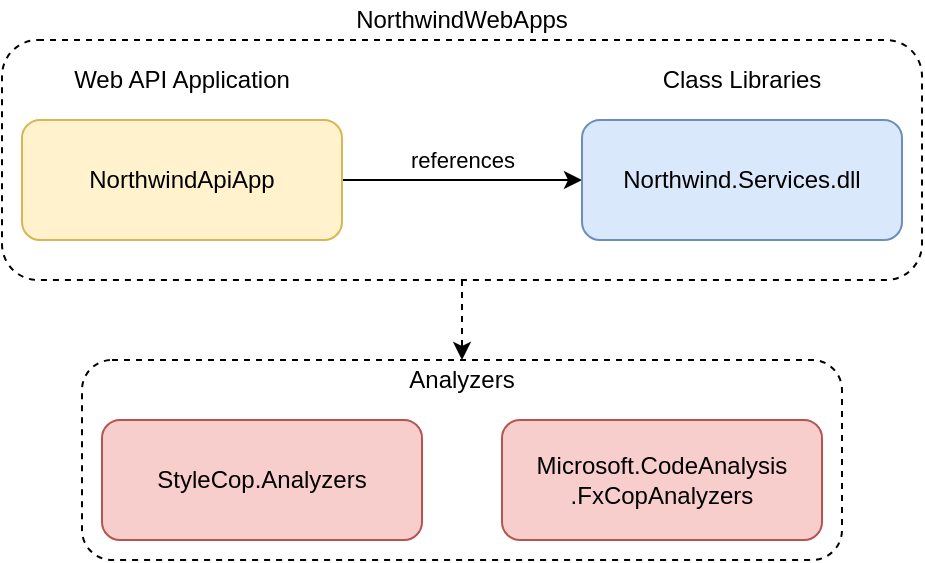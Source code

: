 <mxfile version="12.4.2" type="device" pages="4"><diagram id="8x8GdKCNkATbwCc2CuUi" name="NorthwindWebApiApp"><mxGraphModel dx="962" dy="633" grid="1" gridSize="10" guides="1" tooltips="1" connect="1" arrows="1" fold="1" page="1" pageScale="1" pageWidth="850" pageHeight="1100" math="0" shadow="0"><root><mxCell id="igjXSkQxRKQ6WwV9fPrc-0"/><mxCell id="igjXSkQxRKQ6WwV9fPrc-1" parent="igjXSkQxRKQ6WwV9fPrc-0"/><mxCell id="YYTyL_l4K1KsLaD-mrXD-0" value="" style="rounded=1;whiteSpace=wrap;html=1;fillColor=none;dashed=1;" parent="igjXSkQxRKQ6WwV9fPrc-1" vertex="1"><mxGeometry x="30" y="40" width="460" height="120" as="geometry"/></mxCell><mxCell id="YYTyL_l4K1KsLaD-mrXD-4" value="references" style="edgeStyle=orthogonalEdgeStyle;rounded=0;orthogonalLoop=1;jettySize=auto;html=1;entryX=0;entryY=0.5;entryDx=0;entryDy=0;" parent="igjXSkQxRKQ6WwV9fPrc-1" source="YYTyL_l4K1KsLaD-mrXD-5" target="YYTyL_l4K1KsLaD-mrXD-20" edge="1"><mxGeometry x="0.333" y="22" relative="1" as="geometry"><Array as="points"><mxPoint x="280" y="110"/><mxPoint x="280" y="110"/></Array><mxPoint x="-20" y="12" as="offset"/></mxGeometry></mxCell><mxCell id="YYTyL_l4K1KsLaD-mrXD-5" value="NorthwindApiApp" style="rounded=1;whiteSpace=wrap;html=1;fillColor=#fff2cc;strokeColor=#d6b656;" parent="igjXSkQxRKQ6WwV9fPrc-1" vertex="1"><mxGeometry x="40" y="80" width="160" height="60" as="geometry"/></mxCell><mxCell id="YYTyL_l4K1KsLaD-mrXD-10" value="Web API Application" style="text;html=1;strokeColor=none;fillColor=none;align=center;verticalAlign=middle;whiteSpace=wrap;rounded=0;" parent="igjXSkQxRKQ6WwV9fPrc-1" vertex="1"><mxGeometry x="40" y="50" width="160" height="20" as="geometry"/></mxCell><mxCell id="YYTyL_l4K1KsLaD-mrXD-11" value="Class Libraries" style="text;html=1;strokeColor=none;fillColor=none;align=center;verticalAlign=middle;whiteSpace=wrap;rounded=0;" parent="igjXSkQxRKQ6WwV9fPrc-1" vertex="1"><mxGeometry x="320" y="50" width="160" height="20" as="geometry"/></mxCell><mxCell id="YYTyL_l4K1KsLaD-mrXD-14" value="NorthwindWebApps" style="text;html=1;strokeColor=none;fillColor=none;align=center;verticalAlign=middle;whiteSpace=wrap;rounded=0;dashed=1;" parent="igjXSkQxRKQ6WwV9fPrc-1" vertex="1"><mxGeometry x="30" y="20" width="460" height="20" as="geometry"/></mxCell><mxCell id="YYTyL_l4K1KsLaD-mrXD-20" value="Northwind.Services.dll" style="rounded=1;whiteSpace=wrap;html=1;fillColor=#dae8fc;strokeColor=#6c8ebf;" parent="igjXSkQxRKQ6WwV9fPrc-1" vertex="1"><mxGeometry x="320" y="80" width="160" height="60" as="geometry"/></mxCell><mxCell id="YYTyL_l4K1KsLaD-mrXD-24" value="" style="endArrow=classic;html=1;entryX=0.5;entryY=0;entryDx=0;entryDy=0;dashed=1;" parent="igjXSkQxRKQ6WwV9fPrc-1" source="YYTyL_l4K1KsLaD-mrXD-0" target="YYTyL_l4K1KsLaD-mrXD-13" edge="1"><mxGeometry x="0.03" y="10" width="50" height="50" relative="1" as="geometry"><mxPoint x="60" y="490" as="sourcePoint"/><mxPoint x="110" y="440" as="targetPoint"/><mxPoint as="offset"/></mxGeometry></mxCell><mxCell id="-dKWHM7ptJ2C0ut9ENBW-0" value="" style="group" vertex="1" connectable="0" parent="igjXSkQxRKQ6WwV9fPrc-1"><mxGeometry x="70" y="200" width="380" height="100" as="geometry"/></mxCell><mxCell id="YYTyL_l4K1KsLaD-mrXD-15" value="" style="rounded=1;whiteSpace=wrap;html=1;dashed=1;fillColor=none;" parent="-dKWHM7ptJ2C0ut9ENBW-0" vertex="1"><mxGeometry width="380" height="100" as="geometry"/></mxCell><mxCell id="YYTyL_l4K1KsLaD-mrXD-7" value="Microsoft.CodeAnalysis&lt;br&gt;.FxCopAnalyzers" style="rounded=1;whiteSpace=wrap;html=1;fillColor=#f8cecc;strokeColor=#b85450;" parent="-dKWHM7ptJ2C0ut9ENBW-0" vertex="1"><mxGeometry x="210" y="30" width="160" height="60" as="geometry"/></mxCell><mxCell id="YYTyL_l4K1KsLaD-mrXD-8" value="StyleCop.Analyzers" style="rounded=1;whiteSpace=wrap;html=1;fillColor=#f8cecc;strokeColor=#b85450;" parent="-dKWHM7ptJ2C0ut9ENBW-0" vertex="1"><mxGeometry x="10" y="30" width="160" height="60" as="geometry"/></mxCell><mxCell id="YYTyL_l4K1KsLaD-mrXD-13" value="Analyzers" style="text;html=1;strokeColor=none;fillColor=none;align=center;verticalAlign=middle;whiteSpace=wrap;rounded=0;" parent="-dKWHM7ptJ2C0ut9ENBW-0" vertex="1"><mxGeometry x="10" width="360" height="20" as="geometry"/></mxCell></root></mxGraphModel></diagram><diagram id="bUBTROa7hzhnCXx_YSx7" name="EF"><mxGraphModel dx="962" dy="633" grid="1" gridSize="10" guides="1" tooltips="1" connect="1" arrows="1" fold="1" page="1" pageScale="1" pageWidth="850" pageHeight="1100" math="0" shadow="0"><root><mxCell id="GCEs_MeK8_9l_LFdI6Zw-0"/><mxCell id="GCEs_MeK8_9l_LFdI6Zw-1" parent="GCEs_MeK8_9l_LFdI6Zw-0"/><mxCell id="s-gQRiNyF5t2CoSRo-UP-0" value="" style="rounded=1;whiteSpace=wrap;html=1;fillColor=none;dashed=1;" vertex="1" parent="GCEs_MeK8_9l_LFdI6Zw-1"><mxGeometry x="30" y="40" width="460" height="240" as="geometry"/></mxCell><mxCell id="s-gQRiNyF5t2CoSRo-UP-1" value="references" style="edgeStyle=orthogonalEdgeStyle;rounded=0;orthogonalLoop=1;jettySize=auto;html=1;entryX=0;entryY=0.5;entryDx=0;entryDy=0;" edge="1" parent="GCEs_MeK8_9l_LFdI6Zw-1" source="s-gQRiNyF5t2CoSRo-UP-2" target="s-gQRiNyF5t2CoSRo-UP-13"><mxGeometry x="0.333" y="22" relative="1" as="geometry"><Array as="points"><mxPoint x="280" y="110"/><mxPoint x="280" y="110"/></Array><mxPoint x="-20" y="12" as="offset"/></mxGeometry></mxCell><mxCell id="s-gQRiNyF5t2CoSRo-UP-17" value="references" style="edgeStyle=orthogonalEdgeStyle;rounded=0;orthogonalLoop=1;jettySize=auto;html=1;entryX=0;entryY=0.5;entryDx=0;entryDy=0;" edge="1" parent="GCEs_MeK8_9l_LFdI6Zw-1" source="s-gQRiNyF5t2CoSRo-UP-2" target="s-gQRiNyF5t2CoSRo-UP-15"><mxGeometry x="0.586" y="10" relative="1" as="geometry"><Array as="points"><mxPoint x="120" y="230"/></Array><mxPoint as="offset"/></mxGeometry></mxCell><mxCell id="s-gQRiNyF5t2CoSRo-UP-2" value="NorthwindApiApp" style="rounded=1;whiteSpace=wrap;html=1;fillColor=#fff2cc;strokeColor=#d6b656;" vertex="1" parent="GCEs_MeK8_9l_LFdI6Zw-1"><mxGeometry x="40" y="80" width="160" height="60" as="geometry"/></mxCell><mxCell id="s-gQRiNyF5t2CoSRo-UP-5" value="Microsoft.&lt;br&gt;EntityFrameworkCore.&lt;br&gt;SqlServer" style="rounded=1;whiteSpace=wrap;html=1;fillColor=#f8cecc;strokeColor=#b85450;" vertex="1" parent="GCEs_MeK8_9l_LFdI6Zw-1"><mxGeometry x="600" y="160" width="160" height="60" as="geometry"/></mxCell><mxCell id="s-gQRiNyF5t2CoSRo-UP-6" value="Web API Application" style="text;html=1;strokeColor=none;fillColor=none;align=center;verticalAlign=middle;whiteSpace=wrap;rounded=0;" vertex="1" parent="GCEs_MeK8_9l_LFdI6Zw-1"><mxGeometry x="40" y="50" width="160" height="20" as="geometry"/></mxCell><mxCell id="s-gQRiNyF5t2CoSRo-UP-7" value="Class Libraries" style="text;html=1;strokeColor=none;fillColor=none;align=center;verticalAlign=middle;whiteSpace=wrap;rounded=0;" vertex="1" parent="GCEs_MeK8_9l_LFdI6Zw-1"><mxGeometry x="320" y="50" width="160" height="20" as="geometry"/></mxCell><mxCell id="s-gQRiNyF5t2CoSRo-UP-8" value="NuGet Packages" style="text;html=1;strokeColor=none;fillColor=none;align=center;verticalAlign=middle;whiteSpace=wrap;rounded=0;" vertex="1" parent="GCEs_MeK8_9l_LFdI6Zw-1"><mxGeometry x="600" y="130" width="160" height="20" as="geometry"/></mxCell><mxCell id="s-gQRiNyF5t2CoSRo-UP-10" value="NorthwindWebApps" style="text;html=1;strokeColor=none;fillColor=none;align=center;verticalAlign=middle;whiteSpace=wrap;rounded=0;dashed=1;" vertex="1" parent="GCEs_MeK8_9l_LFdI6Zw-1"><mxGeometry x="30" y="20" width="460" height="20" as="geometry"/></mxCell><mxCell id="s-gQRiNyF5t2CoSRo-UP-12" value="depends on" style="edgeStyle=orthogonalEdgeStyle;rounded=0;jumpStyle=arc;orthogonalLoop=1;jettySize=auto;html=1;exitX=1;exitY=0.5;exitDx=0;exitDy=0;entryX=0;entryY=0.5;entryDx=0;entryDy=0;" edge="1" parent="GCEs_MeK8_9l_LFdI6Zw-1" source="s-gQRiNyF5t2CoSRo-UP-15" target="s-gQRiNyF5t2CoSRo-UP-5"><mxGeometry x="0.667" y="10" relative="1" as="geometry"><mxPoint as="offset"/><mxPoint x="480" y="-10" as="sourcePoint"/><Array as="points"><mxPoint x="440" y="230"/><mxPoint x="440" y="190"/></Array></mxGeometry></mxCell><mxCell id="s-gQRiNyF5t2CoSRo-UP-13" value="Northwind.Services.dll" style="rounded=1;whiteSpace=wrap;html=1;fillColor=#dae8fc;strokeColor=#6c8ebf;" vertex="1" parent="GCEs_MeK8_9l_LFdI6Zw-1"><mxGeometry x="320" y="80" width="160" height="60" as="geometry"/></mxCell><mxCell id="s-gQRiNyF5t2CoSRo-UP-14" value="" style="endArrow=classic;html=1;dashed=1;" edge="1" parent="GCEs_MeK8_9l_LFdI6Zw-1" source="s-gQRiNyF5t2CoSRo-UP-0" target="VEJe7fNtAsoSOabmvUja-4"><mxGeometry x="0.03" y="10" width="50" height="50" relative="1" as="geometry"><mxPoint x="60" y="490" as="sourcePoint"/><mxPoint x="210" y="460" as="targetPoint"/><mxPoint as="offset"/></mxGeometry></mxCell><mxCell id="s-gQRiNyF5t2CoSRo-UP-16" value="references" style="edgeStyle=orthogonalEdgeStyle;rounded=0;orthogonalLoop=1;jettySize=auto;html=1;" edge="1" parent="GCEs_MeK8_9l_LFdI6Zw-1" source="s-gQRiNyF5t2CoSRo-UP-15" target="s-gQRiNyF5t2CoSRo-UP-13"><mxGeometry relative="1" as="geometry"/></mxCell><mxCell id="yP3kAmauEjv_Yk4aZab--2" value="depends on" style="edgeStyle=orthogonalEdgeStyle;rounded=0;orthogonalLoop=1;jettySize=auto;html=1;entryX=0;entryY=0.5;entryDx=0;entryDy=0;" edge="1" parent="GCEs_MeK8_9l_LFdI6Zw-1" source="s-gQRiNyF5t2CoSRo-UP-15" target="yP3kAmauEjv_Yk4aZab--1"><mxGeometry x="0.579" y="10" relative="1" as="geometry"><Array as="points"><mxPoint x="440" y="270"/></Array><mxPoint as="offset"/></mxGeometry></mxCell><mxCell id="s-gQRiNyF5t2CoSRo-UP-15" value="Northwind.Services.&lt;br&gt;EntityFrameworkCore.dll" style="rounded=1;whiteSpace=wrap;html=1;fillColor=#dae8fc;strokeColor=#6c8ebf;" vertex="1" parent="GCEs_MeK8_9l_LFdI6Zw-1"><mxGeometry x="320" y="200" width="160" height="60" as="geometry"/></mxCell><mxCell id="yP3kAmauEjv_Yk4aZab--1" value="Microsoft.&lt;br&gt;EntityFrameworkCore.&lt;br&gt;InMemory" style="rounded=1;whiteSpace=wrap;html=1;fillColor=#f8cecc;strokeColor=#b85450;" vertex="1" parent="GCEs_MeK8_9l_LFdI6Zw-1"><mxGeometry x="600" y="240" width="160" height="60" as="geometry"/></mxCell><mxCell id="VEJe7fNtAsoSOabmvUja-0" value="" style="group" vertex="1" connectable="0" parent="GCEs_MeK8_9l_LFdI6Zw-1"><mxGeometry x="70" y="320" width="380" height="100" as="geometry"/></mxCell><mxCell id="VEJe7fNtAsoSOabmvUja-1" value="" style="rounded=1;whiteSpace=wrap;html=1;dashed=1;fillColor=none;" vertex="1" parent="VEJe7fNtAsoSOabmvUja-0"><mxGeometry width="380" height="100" as="geometry"/></mxCell><mxCell id="VEJe7fNtAsoSOabmvUja-2" value="Microsoft.CodeAnalysis&lt;br&gt;.FxCopAnalyzers" style="rounded=1;whiteSpace=wrap;html=1;fillColor=#f8cecc;strokeColor=#b85450;" vertex="1" parent="VEJe7fNtAsoSOabmvUja-0"><mxGeometry x="210" y="30" width="160" height="60" as="geometry"/></mxCell><mxCell id="VEJe7fNtAsoSOabmvUja-3" value="StyleCop.Analyzers" style="rounded=1;whiteSpace=wrap;html=1;fillColor=#f8cecc;strokeColor=#b85450;" vertex="1" parent="VEJe7fNtAsoSOabmvUja-0"><mxGeometry x="10" y="30" width="160" height="60" as="geometry"/></mxCell><mxCell id="VEJe7fNtAsoSOabmvUja-4" value="Analyzers" style="text;html=1;strokeColor=none;fillColor=none;align=center;verticalAlign=middle;whiteSpace=wrap;rounded=0;" vertex="1" parent="VEJe7fNtAsoSOabmvUja-0"><mxGeometry x="10" width="360" height="20" as="geometry"/></mxCell></root></mxGraphModel></diagram><diagram id="LiGP6eGj1gFeqrizG3p_" name="DAO"><mxGraphModel dx="962" dy="1733" grid="1" gridSize="10" guides="1" tooltips="1" connect="1" arrows="1" fold="1" page="1" pageScale="1" pageWidth="850" pageHeight="1100" math="0" shadow="0"><root><mxCell id="cKDXwsFufQLjP80CfUxS-0"/><mxCell id="cKDXwsFufQLjP80CfUxS-1" parent="cKDXwsFufQLjP80CfUxS-0"/><mxCell id="gtupbxJmn_zcjP2Uo_iW-0" value="" style="rounded=1;whiteSpace=wrap;html=1;fillColor=none;dashed=1;" vertex="1" parent="cKDXwsFufQLjP80CfUxS-1"><mxGeometry x="40" y="-140" width="460" height="840" as="geometry"/></mxCell><mxCell id="gtupbxJmn_zcjP2Uo_iW-1" value="references" style="edgeStyle=orthogonalEdgeStyle;rounded=0;orthogonalLoop=1;jettySize=auto;html=1;entryX=0;entryY=0.5;entryDx=0;entryDy=0;" edge="1" parent="cKDXwsFufQLjP80CfUxS-1" source="gtupbxJmn_zcjP2Uo_iW-3" target="gtupbxJmn_zcjP2Uo_iW-10"><mxGeometry x="0.333" y="22" relative="1" as="geometry"><Array as="points"><mxPoint x="290" y="130"/><mxPoint x="290" y="130"/></Array><mxPoint x="-20" y="12" as="offset"/></mxGeometry></mxCell><mxCell id="gtupbxJmn_zcjP2Uo_iW-2" value="references" style="edgeStyle=orthogonalEdgeStyle;rounded=0;orthogonalLoop=1;jettySize=auto;html=1;entryX=0;entryY=0.5;entryDx=0;entryDy=0;" edge="1" parent="cKDXwsFufQLjP80CfUxS-1" source="gtupbxJmn_zcjP2Uo_iW-3" target="gtupbxJmn_zcjP2Uo_iW-14"><mxGeometry x="0.586" y="10" relative="1" as="geometry"><Array as="points"><mxPoint x="130" y="250"/></Array><mxPoint as="offset"/></mxGeometry></mxCell><mxCell id="gtupbxJmn_zcjP2Uo_iW-3" value="NorthwinApiApp" style="rounded=1;whiteSpace=wrap;html=1;fillColor=#fff2cc;strokeColor=#d6b656;" vertex="1" parent="cKDXwsFufQLjP80CfUxS-1"><mxGeometry x="50" y="100" width="160" height="60" as="geometry"/></mxCell><mxCell id="gtupbxJmn_zcjP2Uo_iW-4" value="Microsoft.&lt;br&gt;EntityFrameworkCore.&lt;br&gt;SqlServer" style="rounded=1;whiteSpace=wrap;html=1;fillColor=#f8cecc;strokeColor=#b85450;" vertex="1" parent="cKDXwsFufQLjP80CfUxS-1"><mxGeometry x="610" y="180" width="160" height="60" as="geometry"/></mxCell><mxCell id="gtupbxJmn_zcjP2Uo_iW-5" value="Web API Application" style="text;html=1;strokeColor=none;fillColor=none;align=center;verticalAlign=middle;whiteSpace=wrap;rounded=0;" vertex="1" parent="cKDXwsFufQLjP80CfUxS-1"><mxGeometry x="50" y="70" width="160" height="20" as="geometry"/></mxCell><mxCell id="gtupbxJmn_zcjP2Uo_iW-6" value="Class Libraries" style="text;html=1;strokeColor=none;fillColor=none;align=center;verticalAlign=middle;whiteSpace=wrap;rounded=0;" vertex="1" parent="cKDXwsFufQLjP80CfUxS-1"><mxGeometry x="610" y="-170" width="160" height="20" as="geometry"/></mxCell><mxCell id="gtupbxJmn_zcjP2Uo_iW-7" value="NuGet Packages" style="text;html=1;strokeColor=none;fillColor=none;align=center;verticalAlign=middle;whiteSpace=wrap;rounded=0;" vertex="1" parent="cKDXwsFufQLjP80CfUxS-1"><mxGeometry x="610" y="150" width="160" height="20" as="geometry"/></mxCell><mxCell id="gtupbxJmn_zcjP2Uo_iW-8" value="NorthwindWebApps" style="text;html=1;strokeColor=none;fillColor=none;align=center;verticalAlign=middle;whiteSpace=wrap;rounded=0;dashed=1;" vertex="1" parent="cKDXwsFufQLjP80CfUxS-1"><mxGeometry x="50" y="-160" width="460" height="20" as="geometry"/></mxCell><mxCell id="gtupbxJmn_zcjP2Uo_iW-9" value="depends on" style="edgeStyle=orthogonalEdgeStyle;rounded=0;jumpStyle=arc;orthogonalLoop=1;jettySize=auto;html=1;exitX=1;exitY=0.5;exitDx=0;exitDy=0;entryX=0;entryY=0.5;entryDx=0;entryDy=0;" edge="1" parent="cKDXwsFufQLjP80CfUxS-1" source="gtupbxJmn_zcjP2Uo_iW-14" target="gtupbxJmn_zcjP2Uo_iW-4"><mxGeometry x="0.667" y="10" relative="1" as="geometry"><mxPoint as="offset"/><mxPoint x="490" y="10" as="sourcePoint"/><Array as="points"><mxPoint x="450" y="250"/><mxPoint x="450" y="210"/></Array></mxGeometry></mxCell><mxCell id="gtupbxJmn_zcjP2Uo_iW-10" value="Northwind.Services.dll" style="rounded=1;whiteSpace=wrap;html=1;fillColor=#dae8fc;strokeColor=#6c8ebf;" vertex="1" parent="cKDXwsFufQLjP80CfUxS-1"><mxGeometry x="330" y="100" width="160" height="60" as="geometry"/></mxCell><mxCell id="gtupbxJmn_zcjP2Uo_iW-12" value="references" style="edgeStyle=orthogonalEdgeStyle;rounded=0;orthogonalLoop=1;jettySize=auto;html=1;" edge="1" parent="cKDXwsFufQLjP80CfUxS-1" source="gtupbxJmn_zcjP2Uo_iW-14" target="gtupbxJmn_zcjP2Uo_iW-10"><mxGeometry relative="1" as="geometry"/></mxCell><mxCell id="gtupbxJmn_zcjP2Uo_iW-13" value="depends on" style="edgeStyle=orthogonalEdgeStyle;rounded=0;orthogonalLoop=1;jettySize=auto;html=1;entryX=0;entryY=0.5;entryDx=0;entryDy=0;" edge="1" parent="cKDXwsFufQLjP80CfUxS-1" source="gtupbxJmn_zcjP2Uo_iW-14" target="gtupbxJmn_zcjP2Uo_iW-15"><mxGeometry x="0.579" y="10" relative="1" as="geometry"><Array as="points"><mxPoint x="450" y="290"/></Array><mxPoint as="offset"/></mxGeometry></mxCell><mxCell id="gtupbxJmn_zcjP2Uo_iW-14" value="Northwind.Services.&lt;br&gt;EntityFrameworkCore.dll" style="rounded=1;whiteSpace=wrap;html=1;fillColor=#dae8fc;strokeColor=#6c8ebf;" vertex="1" parent="cKDXwsFufQLjP80CfUxS-1"><mxGeometry x="330" y="220" width="160" height="60" as="geometry"/></mxCell><mxCell id="gtupbxJmn_zcjP2Uo_iW-15" value="Microsoft.&lt;br&gt;EntityFrameworkCore.&lt;br&gt;InMemory" style="rounded=1;whiteSpace=wrap;html=1;fillColor=#f8cecc;strokeColor=#b85450;" vertex="1" parent="cKDXwsFufQLjP80CfUxS-1"><mxGeometry x="610" y="260" width="160" height="60" as="geometry"/></mxCell><mxCell id="lz_O9WP2z5bRy8QpdCnC-0" value="references" style="edgeStyle=orthogonalEdgeStyle;rounded=0;orthogonalLoop=1;jettySize=auto;html=1;exitX=0.5;exitY=0;exitDx=0;exitDy=0;" edge="1" parent="cKDXwsFufQLjP80CfUxS-1" source="e8GhXcXgDREp67OJmwLE-0" target="gtupbxJmn_zcjP2Uo_iW-14"><mxGeometry relative="1" as="geometry"/></mxCell><mxCell id="qyOq8P3bdZcVjlgvoD9m-0" value="references" style="edgeStyle=orthogonalEdgeStyle;rounded=0;orthogonalLoop=1;jettySize=auto;html=1;" edge="1" parent="cKDXwsFufQLjP80CfUxS-1" source="e8GhXcXgDREp67OJmwLE-0" target="DQSMrnTHU94epgn2FHO6-0"><mxGeometry relative="1" as="geometry"/></mxCell><mxCell id="o53plb3W6RxfIpz7hSmD-0" value="references" style="edgeStyle=orthogonalEdgeStyle;rounded=0;orthogonalLoop=1;jettySize=auto;html=1;entryX=0.25;entryY=1;entryDx=0;entryDy=0;jumpStyle=arc;" edge="1" parent="cKDXwsFufQLjP80CfUxS-1" source="e8GhXcXgDREp67OJmwLE-0" target="gtupbxJmn_zcjP2Uo_iW-10"><mxGeometry x="0.548" y="10" relative="1" as="geometry"><Array as="points"><mxPoint x="300" y="370"/><mxPoint x="300" y="200"/><mxPoint x="370" y="200"/></Array><mxPoint as="offset"/></mxGeometry></mxCell><mxCell id="e8GhXcXgDREp67OJmwLE-0" value="Northwind.Services.&lt;br&gt;DataAccess.dll" style="rounded=1;whiteSpace=wrap;html=1;fillColor=#dae8fc;strokeColor=#6c8ebf;" vertex="1" parent="cKDXwsFufQLjP80CfUxS-1"><mxGeometry x="330" y="340" width="160" height="60" as="geometry"/></mxCell><mxCell id="DQSMrnTHU94epgn2FHO6-0" value="Northwind.DataAccess.dll" style="rounded=1;whiteSpace=wrap;html=1;fillColor=#dae8fc;strokeColor=#6c8ebf;" vertex="1" parent="cKDXwsFufQLjP80CfUxS-1"><mxGeometry x="330" y="460" width="160" height="60" as="geometry"/></mxCell><mxCell id="_4Q8R0-NR42s4FCzTS1a-1" value="depends on" style="edgeStyle=orthogonalEdgeStyle;rounded=0;orthogonalLoop=1;jettySize=auto;html=1;entryX=0;entryY=0.5;entryDx=0;entryDy=0;" edge="1" parent="cKDXwsFufQLjP80CfUxS-1" source="DQSMrnTHU94epgn2FHO6-1" target="_4Q8R0-NR42s4FCzTS1a-0"><mxGeometry x="0.333" y="10" relative="1" as="geometry"><mxPoint as="offset"/></mxGeometry></mxCell><mxCell id="cs_Wc7I88fK93bBqtbU0-0" value="references" style="edgeStyle=orthogonalEdgeStyle;rounded=0;orthogonalLoop=1;jettySize=auto;html=1;exitX=0.5;exitY=0;exitDx=0;exitDy=0;entryX=0.5;entryY=1;entryDx=0;entryDy=0;" edge="1" parent="cKDXwsFufQLjP80CfUxS-1" source="DQSMrnTHU94epgn2FHO6-1" target="DQSMrnTHU94epgn2FHO6-0"><mxGeometry relative="1" as="geometry"/></mxCell><mxCell id="DQSMrnTHU94epgn2FHO6-1" value="Northwind.DataAccess.&lt;br&gt;SqlServer.dll" style="rounded=1;whiteSpace=wrap;html=1;fillColor=#dae8fc;strokeColor=#6c8ebf;" vertex="1" parent="cKDXwsFufQLjP80CfUxS-1"><mxGeometry x="330" y="580" width="160" height="60" as="geometry"/></mxCell><mxCell id="_4Q8R0-NR42s4FCzTS1a-0" value="System.Data.SqlClient" style="rounded=1;whiteSpace=wrap;html=1;fillColor=#f8cecc;strokeColor=#b85450;" vertex="1" parent="cKDXwsFufQLjP80CfUxS-1"><mxGeometry x="610" y="580" width="160" height="60" as="geometry"/></mxCell></root></mxGraphModel></diagram><diagram id="vLMXKrs3aCS87272ta4Z" name="NorthwindWebApi2"><mxGraphModel dx="948" dy="619" grid="1" gridSize="10" guides="1" tooltips="1" connect="1" arrows="1" fold="1" page="1" pageScale="1" pageWidth="850" pageHeight="1100" math="0" shadow="0"><root><mxCell id="0"/><mxCell id="1" parent="0"/><mxCell id="JC9s5Mr4ZL36NI9SBRHO-14" value="" style="rounded=1;whiteSpace=wrap;html=1;fillColor=none;dashed=1;" parent="1" vertex="1"><mxGeometry x="30" y="40" width="460" height="500" as="geometry"/></mxCell><mxCell id="JC9s5Mr4ZL36NI9SBRHO-3" value="references" style="edgeStyle=orthogonalEdgeStyle;rounded=0;orthogonalLoop=1;jettySize=auto;html=1;" parent="1" source="JC9s5Mr4ZL36NI9SBRHO-1" target="JC9s5Mr4ZL36NI9SBRHO-2" edge="1"><mxGeometry x="-0.5" y="10" relative="1" as="geometry"><mxPoint x="-1" as="offset"/></mxGeometry></mxCell><mxCell id="nFLd5KMgX2byHY3T2cyA-1" value="references" style="edgeStyle=orthogonalEdgeStyle;rounded=0;orthogonalLoop=1;jettySize=auto;html=1;entryX=0;entryY=0.5;entryDx=0;entryDy=0;" parent="1" source="JC9s5Mr4ZL36NI9SBRHO-1" target="_o1aGogRgCuxxyRnls-l-1" edge="1"><mxGeometry x="0.281" y="10" relative="1" as="geometry"><Array as="points"><mxPoint x="160" y="110"/></Array><mxPoint as="offset"/></mxGeometry></mxCell><mxCell id="nFLd5KMgX2byHY3T2cyA-2" value="references" style="edgeStyle=orthogonalEdgeStyle;rounded=0;orthogonalLoop=1;jettySize=auto;html=1;entryX=0;entryY=0.75;entryDx=0;entryDy=0;" parent="1" source="JC9s5Mr4ZL36NI9SBRHO-1" target="9UaC5YzuZwQ_MEmQi_GM-2" edge="1"><mxGeometry x="0.577" y="15" relative="1" as="geometry"><Array as="points"><mxPoint x="120" y="485"/></Array><mxPoint as="offset"/></mxGeometry></mxCell><mxCell id="nFLd5KMgX2byHY3T2cyA-3" value="references" style="edgeStyle=orthogonalEdgeStyle;rounded=0;orthogonalLoop=1;jettySize=auto;html=1;entryX=0;entryY=0.5;entryDx=0;entryDy=0;" parent="1" source="JC9s5Mr4ZL36NI9SBRHO-1" target="9UaC5YzuZwQ_MEmQi_GM-1" edge="1"><mxGeometry x="0.283" y="10" relative="1" as="geometry"><Array as="points"><mxPoint x="160" y="350"/></Array><mxPoint as="offset"/></mxGeometry></mxCell><mxCell id="JC9s5Mr4ZL36NI9SBRHO-1" value="Northwind.RestApi" style="rounded=1;whiteSpace=wrap;html=1;fillColor=#fff2cc;strokeColor=#d6b656;" parent="1" vertex="1"><mxGeometry x="40" y="200" width="160" height="60" as="geometry"/></mxCell><mxCell id="JC9s5Mr4ZL36NI9SBRHO-2" value="Northwind.DataAccess.dll" style="rounded=1;whiteSpace=wrap;html=1;fillColor=#dae8fc;strokeColor=#6c8ebf;" parent="1" vertex="1"><mxGeometry x="320" y="200" width="160" height="60" as="geometry"/></mxCell><mxCell id="JC9s5Mr4ZL36NI9SBRHO-4" value="Microsoft.CodeAnalysis&lt;br&gt;.FxCopAnalyzers" style="rounded=1;whiteSpace=wrap;html=1;fillColor=#f8cecc;strokeColor=#b85450;" parent="1" vertex="1"><mxGeometry x="600" y="300" width="160" height="60" as="geometry"/></mxCell><mxCell id="JC9s5Mr4ZL36NI9SBRHO-5" value="StyleCop.Analyzers" style="rounded=1;whiteSpace=wrap;html=1;fillColor=#f8cecc;strokeColor=#b85450;" parent="1" vertex="1"><mxGeometry x="600" y="230" width="160" height="60" as="geometry"/></mxCell><mxCell id="JC9s5Mr4ZL36NI9SBRHO-6" value="System.Data.SqlClient" style="rounded=1;whiteSpace=wrap;html=1;fillColor=#f8cecc;strokeColor=#b85450;" parent="1" vertex="1"><mxGeometry x="600" y="80" width="160" height="60" as="geometry"/></mxCell><mxCell id="JC9s5Mr4ZL36NI9SBRHO-7" value="Application" style="text;html=1;strokeColor=none;fillColor=none;align=center;verticalAlign=middle;whiteSpace=wrap;rounded=0;" parent="1" vertex="1"><mxGeometry x="40" y="170" width="160" height="20" as="geometry"/></mxCell><mxCell id="JC9s5Mr4ZL36NI9SBRHO-8" value="Class Library" style="text;html=1;strokeColor=none;fillColor=none;align=center;verticalAlign=middle;whiteSpace=wrap;rounded=0;" parent="1" vertex="1"><mxGeometry x="320" y="50" width="160" height="20" as="geometry"/></mxCell><mxCell id="JC9s5Mr4ZL36NI9SBRHO-9" value="NuGet Packages" style="text;html=1;strokeColor=none;fillColor=none;align=center;verticalAlign=middle;whiteSpace=wrap;rounded=0;" parent="1" vertex="1"><mxGeometry x="600" y="50" width="160" height="20" as="geometry"/></mxCell><mxCell id="JC9s5Mr4ZL36NI9SBRHO-13" value="Analyzers" style="text;html=1;strokeColor=none;fillColor=none;align=center;verticalAlign=middle;whiteSpace=wrap;rounded=0;" parent="1" vertex="1"><mxGeometry x="600" y="200" width="160" height="20" as="geometry"/></mxCell><mxCell id="JC9s5Mr4ZL36NI9SBRHO-15" value="NorthwindWebApi" style="text;html=1;strokeColor=none;fillColor=none;align=center;verticalAlign=middle;whiteSpace=wrap;rounded=0;dashed=1;" parent="1" vertex="1"><mxGeometry x="30" y="20" width="460" height="20" as="geometry"/></mxCell><mxCell id="3rvIIfMQYElRwDRGO672-1" value="" style="rounded=1;whiteSpace=wrap;html=1;dashed=1;fillColor=none;" parent="1" vertex="1"><mxGeometry x="580" y="190" width="200" height="200" as="geometry"/></mxCell><mxCell id="nFLd5KMgX2byHY3T2cyA-4" value="references" style="edgeStyle=orthogonalEdgeStyle;rounded=0;orthogonalLoop=1;jettySize=auto;html=1;entryX=0.5;entryY=0;entryDx=0;entryDy=0;" parent="1" source="_o1aGogRgCuxxyRnls-l-1" target="JC9s5Mr4ZL36NI9SBRHO-2" edge="1"><mxGeometry relative="1" as="geometry"/></mxCell><mxCell id="AmhSLKX7o5PnDScrD2Ab-1" value="depends on" style="edgeStyle=orthogonalEdgeStyle;rounded=0;jumpStyle=arc;orthogonalLoop=1;jettySize=auto;html=1;" parent="1" source="_o1aGogRgCuxxyRnls-l-1" target="JC9s5Mr4ZL36NI9SBRHO-6" edge="1"><mxGeometry y="10" relative="1" as="geometry"><mxPoint as="offset"/></mxGeometry></mxCell><mxCell id="_o1aGogRgCuxxyRnls-l-1" value="Northwind.DataAccess.&lt;br&gt;SqlServer.dll" style="rounded=1;whiteSpace=wrap;html=1;fillColor=#dae8fc;strokeColor=#6c8ebf;" parent="1" vertex="1"><mxGeometry x="320" y="80" width="160" height="60" as="geometry"/></mxCell><mxCell id="DtAWpRsBBKBKY-Wf0sgM-1" value="references" style="edgeStyle=orthogonalEdgeStyle;rounded=0;orthogonalLoop=1;jettySize=auto;html=1;" parent="1" source="9UaC5YzuZwQ_MEmQi_GM-1" target="JC9s5Mr4ZL36NI9SBRHO-2" edge="1"><mxGeometry relative="1" as="geometry"/></mxCell><mxCell id="9UaC5YzuZwQ_MEmQi_GM-1" value="Northwind.Services.dll" style="rounded=1;whiteSpace=wrap;html=1;fillColor=#dae8fc;strokeColor=#6c8ebf;" parent="1" vertex="1"><mxGeometry x="320" y="320" width="160" height="60" as="geometry"/></mxCell><mxCell id="DtAWpRsBBKBKY-Wf0sgM-2" value="references" style="edgeStyle=orthogonalEdgeStyle;rounded=0;orthogonalLoop=1;jettySize=auto;html=1;" parent="1" source="9UaC5YzuZwQ_MEmQi_GM-2" target="9UaC5YzuZwQ_MEmQi_GM-1" edge="1"><mxGeometry relative="1" as="geometry"/></mxCell><mxCell id="DtAWpRsBBKBKY-Wf0sgM-3" value="references" style="edgeStyle=orthogonalEdgeStyle;rounded=0;orthogonalLoop=1;jettySize=auto;html=1;entryX=0;entryY=0.75;entryDx=0;entryDy=0;jumpStyle=arc;" parent="1" source="9UaC5YzuZwQ_MEmQi_GM-2" target="JC9s5Mr4ZL36NI9SBRHO-2" edge="1"><mxGeometry x="0.446" relative="1" as="geometry"><Array as="points"><mxPoint x="280" y="470"/><mxPoint x="280" y="246"/></Array><mxPoint y="-1" as="offset"/></mxGeometry></mxCell><mxCell id="9UaC5YzuZwQ_MEmQi_GM-2" value="Northwind.Services.&lt;br&gt;DataAccess.dll" style="rounded=1;whiteSpace=wrap;html=1;fillColor=#dae8fc;strokeColor=#6c8ebf;" parent="1" vertex="1"><mxGeometry x="320" y="440" width="160" height="60" as="geometry"/></mxCell><mxCell id="QUECRj1wkCL5Ld7fYgvB-1" value="" style="endArrow=classic;html=1;entryX=0;entryY=0.5;entryDx=0;entryDy=0;dashed=1;" parent="1" source="JC9s5Mr4ZL36NI9SBRHO-14" target="3rvIIfMQYElRwDRGO672-1" edge="1"><mxGeometry x="0.03" y="10" width="50" height="50" relative="1" as="geometry"><mxPoint x="60" y="610" as="sourcePoint"/><mxPoint x="110" y="560" as="targetPoint"/><mxPoint as="offset"/></mxGeometry></mxCell></root></mxGraphModel></diagram></mxfile>